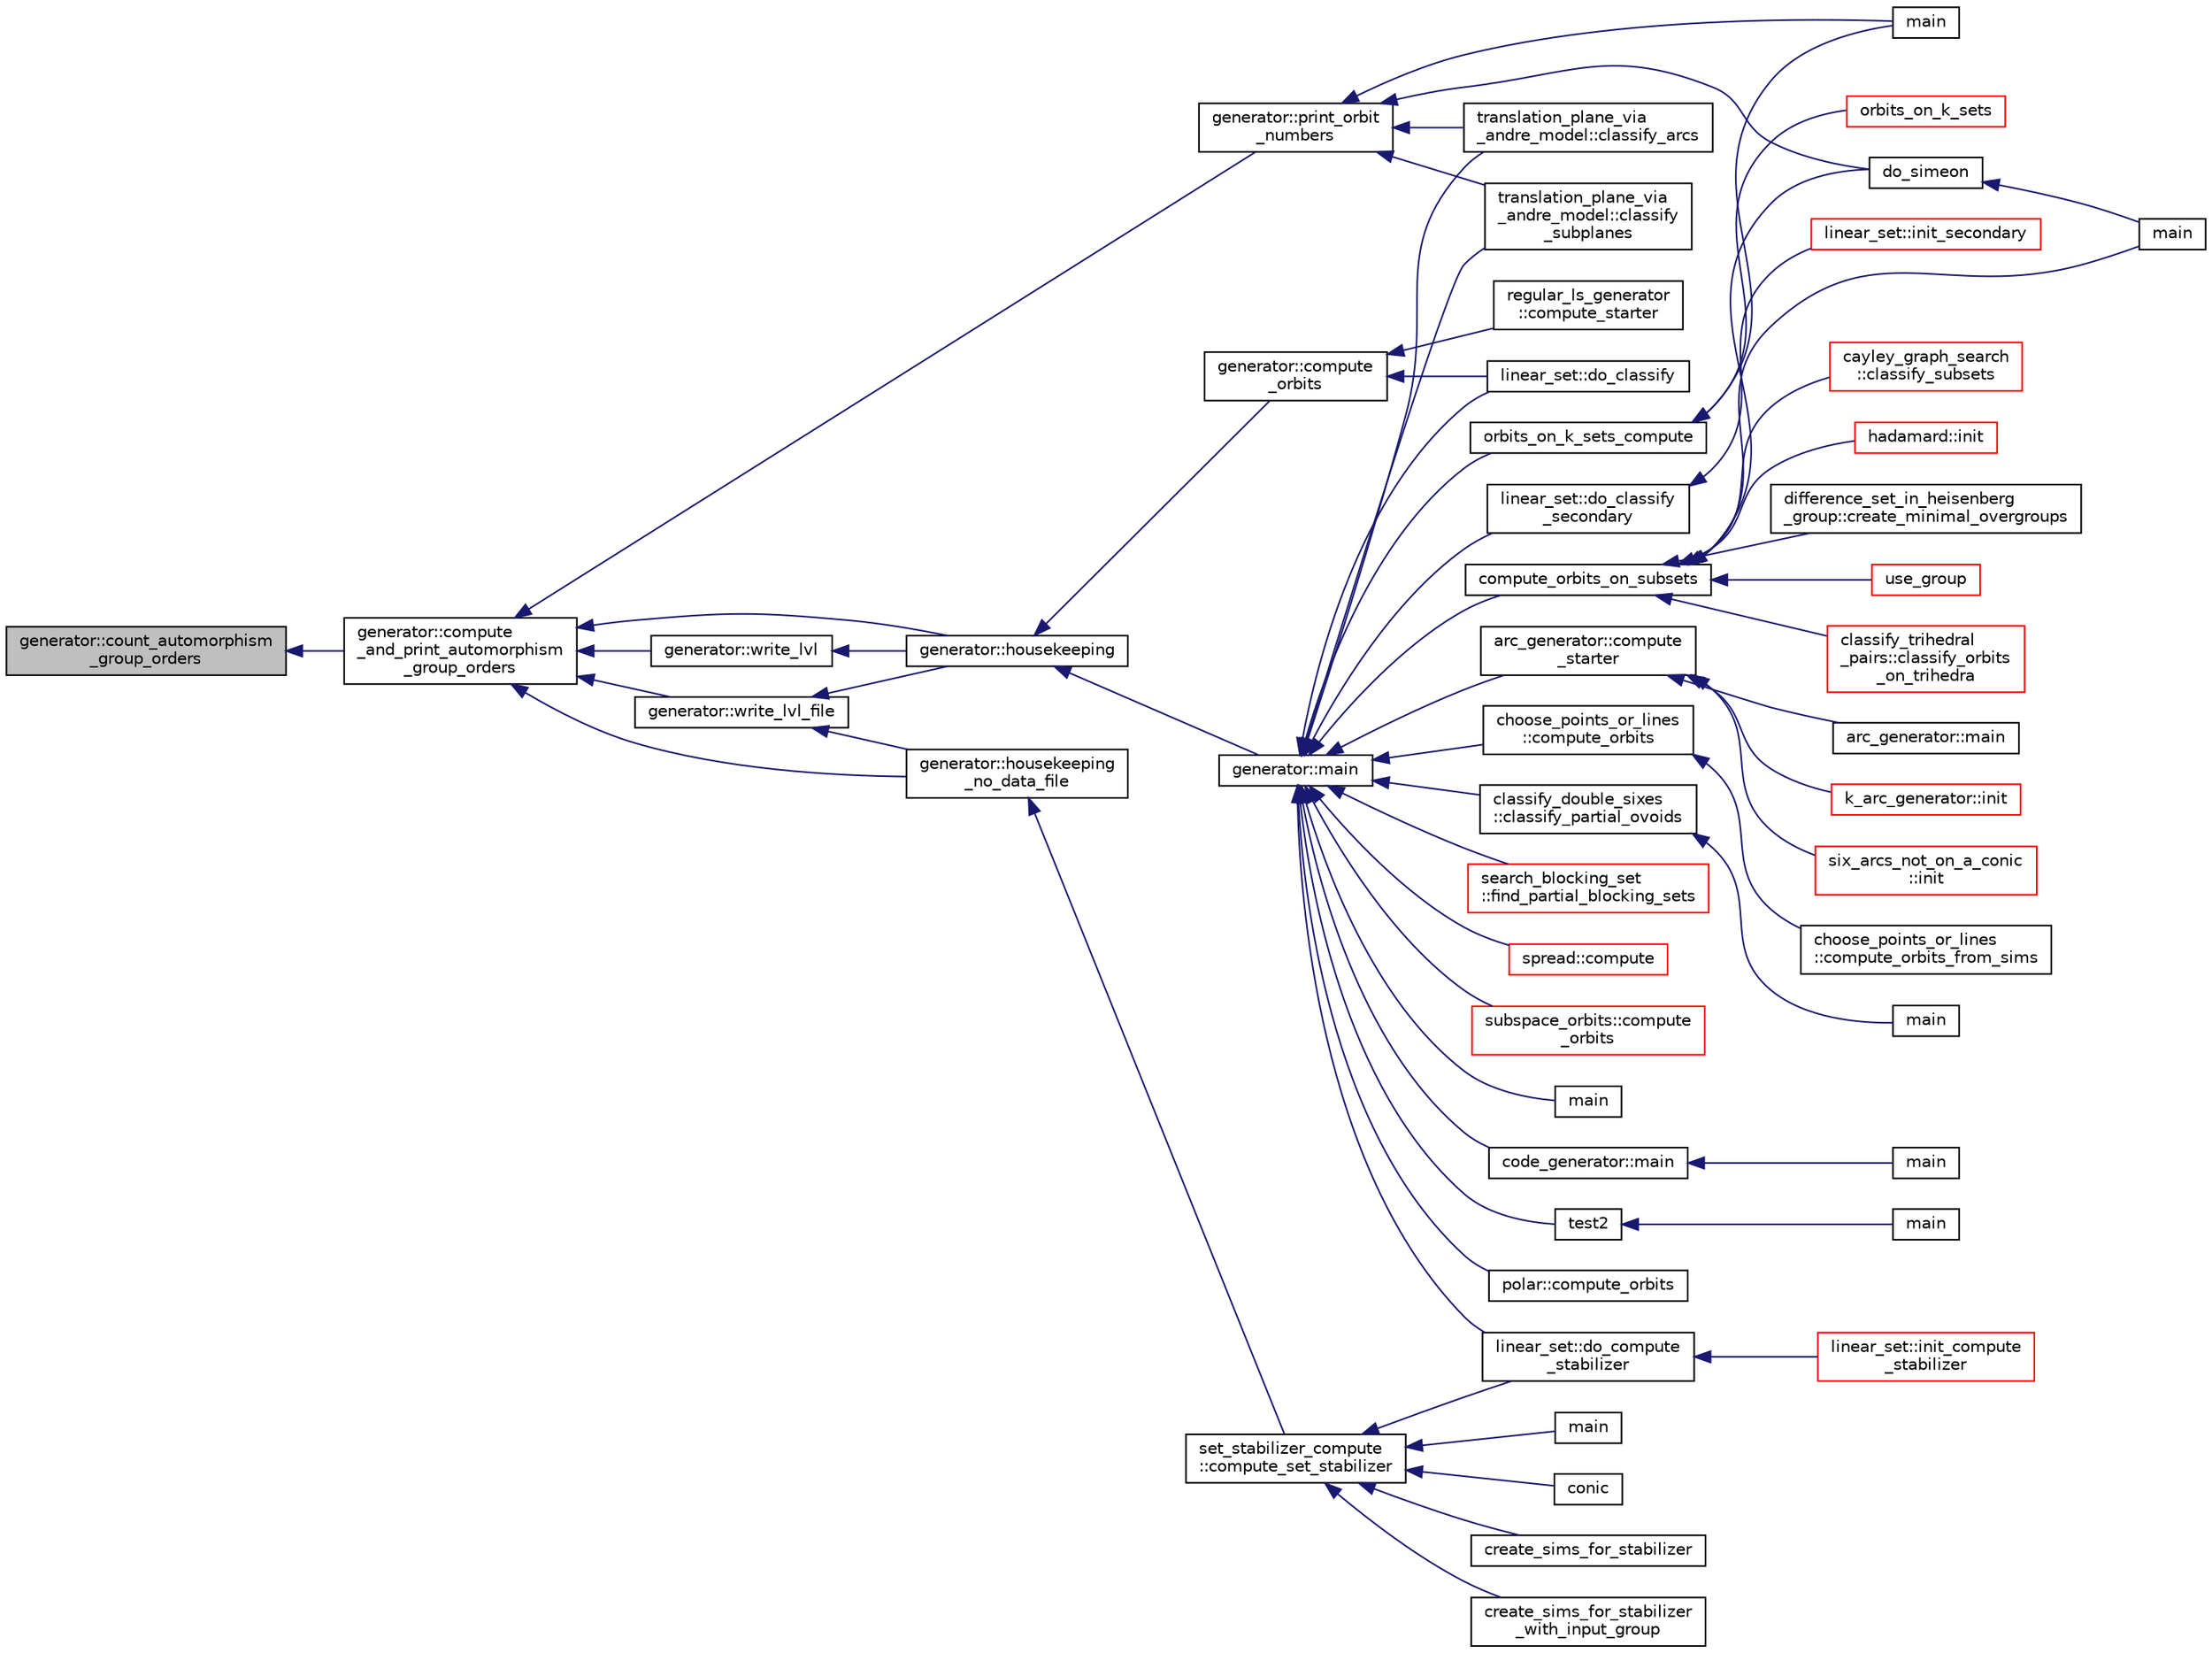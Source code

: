digraph "generator::count_automorphism_group_orders"
{
  edge [fontname="Helvetica",fontsize="10",labelfontname="Helvetica",labelfontsize="10"];
  node [fontname="Helvetica",fontsize="10",shape=record];
  rankdir="LR";
  Node2413 [label="generator::count_automorphism\l_group_orders",height=0.2,width=0.4,color="black", fillcolor="grey75", style="filled", fontcolor="black"];
  Node2413 -> Node2414 [dir="back",color="midnightblue",fontsize="10",style="solid",fontname="Helvetica"];
  Node2414 [label="generator::compute\l_and_print_automorphism\l_group_orders",height=0.2,width=0.4,color="black", fillcolor="white", style="filled",URL="$d7/d73/classgenerator.html#a97568500aaf76ce2d931cef80a25ee57"];
  Node2414 -> Node2415 [dir="back",color="midnightblue",fontsize="10",style="solid",fontname="Helvetica"];
  Node2415 [label="generator::print_orbit\l_numbers",height=0.2,width=0.4,color="black", fillcolor="white", style="filled",URL="$d7/d73/classgenerator.html#a9da74456f2e9b3dffb36ca05815bb3da"];
  Node2415 -> Node2416 [dir="back",color="midnightblue",fontsize="10",style="solid",fontname="Helvetica"];
  Node2416 [label="main",height=0.2,width=0.4,color="black", fillcolor="white", style="filled",URL="$d9/d5f/example__fano__plane_8_c.html#ae66f6b31b5ad750f1fe042a706a4e3d4"];
  Node2415 -> Node2417 [dir="back",color="midnightblue",fontsize="10",style="solid",fontname="Helvetica"];
  Node2417 [label="do_simeon",height=0.2,width=0.4,color="black", fillcolor="white", style="filled",URL="$d5/d13/simeon_8_c.html#a36cf3f9cb484fa44da7a7dfcbe9385d0"];
  Node2417 -> Node2418 [dir="back",color="midnightblue",fontsize="10",style="solid",fontname="Helvetica"];
  Node2418 [label="main",height=0.2,width=0.4,color="black", fillcolor="white", style="filled",URL="$d5/d13/simeon_8_c.html#ae66f6b31b5ad750f1fe042a706a4e3d4"];
  Node2415 -> Node2419 [dir="back",color="midnightblue",fontsize="10",style="solid",fontname="Helvetica"];
  Node2419 [label="translation_plane_via\l_andre_model::classify_arcs",height=0.2,width=0.4,color="black", fillcolor="white", style="filled",URL="$d1/dcc/classtranslation__plane__via__andre__model.html#ac8f002e812a8b152d41e806688601c5e"];
  Node2415 -> Node2420 [dir="back",color="midnightblue",fontsize="10",style="solid",fontname="Helvetica"];
  Node2420 [label="translation_plane_via\l_andre_model::classify\l_subplanes",height=0.2,width=0.4,color="black", fillcolor="white", style="filled",URL="$d1/dcc/classtranslation__plane__via__andre__model.html#a794fefa95f0a7f7b887133375988ee55"];
  Node2414 -> Node2421 [dir="back",color="midnightblue",fontsize="10",style="solid",fontname="Helvetica"];
  Node2421 [label="generator::housekeeping",height=0.2,width=0.4,color="black", fillcolor="white", style="filled",URL="$d7/d73/classgenerator.html#aaf2bd92e8f74eb9fbc3244a6dde6f78c"];
  Node2421 -> Node2422 [dir="back",color="midnightblue",fontsize="10",style="solid",fontname="Helvetica"];
  Node2422 [label="generator::compute\l_orbits",height=0.2,width=0.4,color="black", fillcolor="white", style="filled",URL="$d7/d73/classgenerator.html#a23989bc20ecaaed39c4119c758367f40"];
  Node2422 -> Node2423 [dir="back",color="midnightblue",fontsize="10",style="solid",fontname="Helvetica"];
  Node2423 [label="regular_ls_generator\l::compute_starter",height=0.2,width=0.4,color="black", fillcolor="white", style="filled",URL="$d2/dd8/classregular__ls__generator.html#aa38907741058694a73194b02ceb4a53d"];
  Node2422 -> Node2424 [dir="back",color="midnightblue",fontsize="10",style="solid",fontname="Helvetica"];
  Node2424 [label="linear_set::do_classify",height=0.2,width=0.4,color="black", fillcolor="white", style="filled",URL="$dd/d86/classlinear__set.html#a3eb2dbce7fa8b71901dfc12f288ddd0c"];
  Node2421 -> Node2425 [dir="back",color="midnightblue",fontsize="10",style="solid",fontname="Helvetica"];
  Node2425 [label="generator::main",height=0.2,width=0.4,color="black", fillcolor="white", style="filled",URL="$d7/d73/classgenerator.html#a01abff8e9f231bf0d82e2e8e0061f242"];
  Node2425 -> Node2426 [dir="back",color="midnightblue",fontsize="10",style="solid",fontname="Helvetica"];
  Node2426 [label="main",height=0.2,width=0.4,color="black", fillcolor="white", style="filled",URL="$d2/d11/codes_8h.html#a217dbf8b442f20279ea00b898af96f52"];
  Node2425 -> Node2427 [dir="back",color="midnightblue",fontsize="10",style="solid",fontname="Helvetica"];
  Node2427 [label="code_generator::main",height=0.2,width=0.4,color="black", fillcolor="white", style="filled",URL="$db/d37/classcode__generator.html#ab3cf3a306e4032c2b471ac95321c599f"];
  Node2427 -> Node2428 [dir="back",color="midnightblue",fontsize="10",style="solid",fontname="Helvetica"];
  Node2428 [label="main",height=0.2,width=0.4,color="black", fillcolor="white", style="filled",URL="$d4/d4f/codes_8_c.html#a217dbf8b442f20279ea00b898af96f52"];
  Node2425 -> Node2429 [dir="back",color="midnightblue",fontsize="10",style="solid",fontname="Helvetica"];
  Node2429 [label="test2",height=0.2,width=0.4,color="black", fillcolor="white", style="filled",URL="$d9/db0/factor__space_8_c.html#a39d73a812e5fd8f1bc111e948368cb10"];
  Node2429 -> Node2430 [dir="back",color="midnightblue",fontsize="10",style="solid",fontname="Helvetica"];
  Node2430 [label="main",height=0.2,width=0.4,color="black", fillcolor="white", style="filled",URL="$d9/db0/factor__space_8_c.html#a3c04138a5bfe5d72780bb7e82a18e627"];
  Node2425 -> Node2431 [dir="back",color="midnightblue",fontsize="10",style="solid",fontname="Helvetica"];
  Node2431 [label="polar::compute_orbits",height=0.2,width=0.4,color="black", fillcolor="white", style="filled",URL="$da/d1c/classpolar.html#ac4c3c4f95d14c74ff4a3ec3f3479a1da"];
  Node2425 -> Node2424 [dir="back",color="midnightblue",fontsize="10",style="solid",fontname="Helvetica"];
  Node2425 -> Node2432 [dir="back",color="midnightblue",fontsize="10",style="solid",fontname="Helvetica"];
  Node2432 [label="linear_set::do_classify\l_secondary",height=0.2,width=0.4,color="black", fillcolor="white", style="filled",URL="$dd/d86/classlinear__set.html#a47eb7f9995f3343abd3bdfbf9a9a9162"];
  Node2432 -> Node2433 [dir="back",color="midnightblue",fontsize="10",style="solid",fontname="Helvetica"];
  Node2433 [label="linear_set::init_secondary",height=0.2,width=0.4,color="red", fillcolor="white", style="filled",URL="$dd/d86/classlinear__set.html#a7bf8cd7805559b5762921687a7c1ed97"];
  Node2425 -> Node2435 [dir="back",color="midnightblue",fontsize="10",style="solid",fontname="Helvetica"];
  Node2435 [label="linear_set::do_compute\l_stabilizer",height=0.2,width=0.4,color="black", fillcolor="white", style="filled",URL="$dd/d86/classlinear__set.html#ae8f58ded28fb5370f4459cca42b7463b"];
  Node2435 -> Node2436 [dir="back",color="midnightblue",fontsize="10",style="solid",fontname="Helvetica"];
  Node2436 [label="linear_set::init_compute\l_stabilizer",height=0.2,width=0.4,color="red", fillcolor="white", style="filled",URL="$dd/d86/classlinear__set.html#a0cc3eaec1896fdc977b62e94623b055b"];
  Node2425 -> Node2438 [dir="back",color="midnightblue",fontsize="10",style="solid",fontname="Helvetica"];
  Node2438 [label="compute_orbits_on_subsets",height=0.2,width=0.4,color="black", fillcolor="white", style="filled",URL="$d3/d35/snakes__and__ladders__global_8_c.html#af33697aede0480110b1227f727252637"];
  Node2438 -> Node2439 [dir="back",color="midnightblue",fontsize="10",style="solid",fontname="Helvetica"];
  Node2439 [label="cayley_graph_search\l::classify_subsets",height=0.2,width=0.4,color="red", fillcolor="white", style="filled",URL="$de/dae/classcayley__graph__search.html#a4cf8a90752e018a281481ac80ad52c4b"];
  Node2438 -> Node2442 [dir="back",color="midnightblue",fontsize="10",style="solid",fontname="Helvetica"];
  Node2442 [label="hadamard::init",height=0.2,width=0.4,color="red", fillcolor="white", style="filled",URL="$d7/dbb/classhadamard.html#a16af359850b8bdd0d2a73e260d496c33"];
  Node2438 -> Node2444 [dir="back",color="midnightblue",fontsize="10",style="solid",fontname="Helvetica"];
  Node2444 [label="difference_set_in_heisenberg\l_group::create_minimal_overgroups",height=0.2,width=0.4,color="black", fillcolor="white", style="filled",URL="$de/d8a/classdifference__set__in__heisenberg__group.html#a9bde5ad5da3ebaebf98fbfd3e8110b79"];
  Node2438 -> Node2418 [dir="back",color="midnightblue",fontsize="10",style="solid",fontname="Helvetica"];
  Node2438 -> Node2417 [dir="back",color="midnightblue",fontsize="10",style="solid",fontname="Helvetica"];
  Node2438 -> Node2445 [dir="back",color="midnightblue",fontsize="10",style="solid",fontname="Helvetica"];
  Node2445 [label="use_group",height=0.2,width=0.4,color="red", fillcolor="white", style="filled",URL="$d9/d9f/all__cliques_8_c.html#aba62531e97173264c39afe2c7857af31"];
  Node2438 -> Node2447 [dir="back",color="midnightblue",fontsize="10",style="solid",fontname="Helvetica"];
  Node2447 [label="classify_trihedral\l_pairs::classify_orbits\l_on_trihedra",height=0.2,width=0.4,color="red", fillcolor="white", style="filled",URL="$d1/d21/classclassify__trihedral__pairs.html#a99625621bfba4bb65b3d60304b306539"];
  Node2425 -> Node2454 [dir="back",color="midnightblue",fontsize="10",style="solid",fontname="Helvetica"];
  Node2454 [label="orbits_on_k_sets_compute",height=0.2,width=0.4,color="black", fillcolor="white", style="filled",URL="$d3/d35/snakes__and__ladders__global_8_c.html#a96743526b15703539d544499276aaa71"];
  Node2454 -> Node2416 [dir="back",color="midnightblue",fontsize="10",style="solid",fontname="Helvetica"];
  Node2454 -> Node2455 [dir="back",color="midnightblue",fontsize="10",style="solid",fontname="Helvetica"];
  Node2455 [label="orbits_on_k_sets",height=0.2,width=0.4,color="red", fillcolor="white", style="filled",URL="$d3/d35/snakes__and__ladders__global_8_c.html#afe3d79116aa8b4d1a93d444a3a979b6e"];
  Node2425 -> Node2464 [dir="back",color="midnightblue",fontsize="10",style="solid",fontname="Helvetica"];
  Node2464 [label="arc_generator::compute\l_starter",height=0.2,width=0.4,color="black", fillcolor="white", style="filled",URL="$d4/d21/classarc__generator.html#aad1dcec3a1c302e743d574bd1ac857d9"];
  Node2464 -> Node2463 [dir="back",color="midnightblue",fontsize="10",style="solid",fontname="Helvetica"];
  Node2463 [label="arc_generator::main",height=0.2,width=0.4,color="black", fillcolor="white", style="filled",URL="$d4/d21/classarc__generator.html#ad80140b51b165dad1fe6ab232be7829a"];
  Node2464 -> Node2465 [dir="back",color="midnightblue",fontsize="10",style="solid",fontname="Helvetica"];
  Node2465 [label="k_arc_generator::init",height=0.2,width=0.4,color="red", fillcolor="white", style="filled",URL="$d6/dd8/classk__arc__generator.html#a6036d9f52ede9f8ca681505626b5361d"];
  Node2464 -> Node2467 [dir="back",color="midnightblue",fontsize="10",style="solid",fontname="Helvetica"];
  Node2467 [label="six_arcs_not_on_a_conic\l::init",height=0.2,width=0.4,color="red", fillcolor="white", style="filled",URL="$d8/de6/classsix__arcs__not__on__a__conic.html#a7a4d5cf8a098488729934cfa8a70944a"];
  Node2425 -> Node2469 [dir="back",color="midnightblue",fontsize="10",style="solid",fontname="Helvetica"];
  Node2469 [label="choose_points_or_lines\l::compute_orbits",height=0.2,width=0.4,color="black", fillcolor="white", style="filled",URL="$d6/d75/classchoose__points__or__lines.html#adc353e2d41dc8a39563322c8cdd85f61"];
  Node2469 -> Node2470 [dir="back",color="midnightblue",fontsize="10",style="solid",fontname="Helvetica"];
  Node2470 [label="choose_points_or_lines\l::compute_orbits_from_sims",height=0.2,width=0.4,color="black", fillcolor="white", style="filled",URL="$d6/d75/classchoose__points__or__lines.html#a4fcac2dadf459d7c75187a00a4bd64aa"];
  Node2425 -> Node2471 [dir="back",color="midnightblue",fontsize="10",style="solid",fontname="Helvetica"];
  Node2471 [label="classify_double_sixes\l::classify_partial_ovoids",height=0.2,width=0.4,color="black", fillcolor="white", style="filled",URL="$dd/d23/classclassify__double__sixes.html#a2253fca143a0e8a3e39655eb05668ae9"];
  Node2471 -> Node2472 [dir="back",color="midnightblue",fontsize="10",style="solid",fontname="Helvetica"];
  Node2472 [label="main",height=0.2,width=0.4,color="black", fillcolor="white", style="filled",URL="$df/df8/surface__classify_8_c.html#a217dbf8b442f20279ea00b898af96f52"];
  Node2425 -> Node2473 [dir="back",color="midnightblue",fontsize="10",style="solid",fontname="Helvetica"];
  Node2473 [label="search_blocking_set\l::find_partial_blocking_sets",height=0.2,width=0.4,color="red", fillcolor="white", style="filled",URL="$dc/d36/classsearch__blocking__set.html#ad3fdb3d356db75a02c406bc9d4e9e9b6"];
  Node2425 -> Node2475 [dir="back",color="midnightblue",fontsize="10",style="solid",fontname="Helvetica"];
  Node2475 [label="spread::compute",height=0.2,width=0.4,color="red", fillcolor="white", style="filled",URL="$da/dc1/classspread.html#a9674466d3e03b8dad79882299c638a21"];
  Node2425 -> Node2419 [dir="back",color="midnightblue",fontsize="10",style="solid",fontname="Helvetica"];
  Node2425 -> Node2420 [dir="back",color="midnightblue",fontsize="10",style="solid",fontname="Helvetica"];
  Node2425 -> Node2477 [dir="back",color="midnightblue",fontsize="10",style="solid",fontname="Helvetica"];
  Node2477 [label="subspace_orbits::compute\l_orbits",height=0.2,width=0.4,color="red", fillcolor="white", style="filled",URL="$d2/d9f/classsubspace__orbits.html#a2778f8d49cde1675de1ef6acfe180b63"];
  Node2414 -> Node2479 [dir="back",color="midnightblue",fontsize="10",style="solid",fontname="Helvetica"];
  Node2479 [label="generator::housekeeping\l_no_data_file",height=0.2,width=0.4,color="black", fillcolor="white", style="filled",URL="$d7/d73/classgenerator.html#a6c09d8dc65abd5c79f3310e8293a56d8"];
  Node2479 -> Node2480 [dir="back",color="midnightblue",fontsize="10",style="solid",fontname="Helvetica"];
  Node2480 [label="set_stabilizer_compute\l::compute_set_stabilizer",height=0.2,width=0.4,color="black", fillcolor="white", style="filled",URL="$d8/dc6/classset__stabilizer__compute.html#ad4f92074322e98c7cd0ed5d4f8486b76"];
  Node2480 -> Node2481 [dir="back",color="midnightblue",fontsize="10",style="solid",fontname="Helvetica"];
  Node2481 [label="main",height=0.2,width=0.4,color="black", fillcolor="white", style="filled",URL="$db/d67/test__hyperoval_8_c.html#a3c04138a5bfe5d72780bb7e82a18e627"];
  Node2480 -> Node2482 [dir="back",color="midnightblue",fontsize="10",style="solid",fontname="Helvetica"];
  Node2482 [label="conic",height=0.2,width=0.4,color="black", fillcolor="white", style="filled",URL="$d4/de8/conic_8_c.html#a96def9474b981a9d5831a9b48d85d652"];
  Node2480 -> Node2435 [dir="back",color="midnightblue",fontsize="10",style="solid",fontname="Helvetica"];
  Node2480 -> Node2483 [dir="back",color="midnightblue",fontsize="10",style="solid",fontname="Helvetica"];
  Node2483 [label="create_sims_for_stabilizer",height=0.2,width=0.4,color="black", fillcolor="white", style="filled",URL="$d0/d76/tl__algebra__and__number__theory_8h.html#af2c67d225072549409be710ac3cd30f8"];
  Node2480 -> Node2484 [dir="back",color="midnightblue",fontsize="10",style="solid",fontname="Helvetica"];
  Node2484 [label="create_sims_for_stabilizer\l_with_input_group",height=0.2,width=0.4,color="black", fillcolor="white", style="filled",URL="$d0/d76/tl__algebra__and__number__theory_8h.html#af5482567a8d6ba5c2fe593bf6f7f9a0f"];
  Node2414 -> Node2485 [dir="back",color="midnightblue",fontsize="10",style="solid",fontname="Helvetica"];
  Node2485 [label="generator::write_lvl_file",height=0.2,width=0.4,color="black", fillcolor="white", style="filled",URL="$d7/d73/classgenerator.html#a3d343cf5a5831b03d1bda3d89b1dd935"];
  Node2485 -> Node2421 [dir="back",color="midnightblue",fontsize="10",style="solid",fontname="Helvetica"];
  Node2485 -> Node2479 [dir="back",color="midnightblue",fontsize="10",style="solid",fontname="Helvetica"];
  Node2414 -> Node2486 [dir="back",color="midnightblue",fontsize="10",style="solid",fontname="Helvetica"];
  Node2486 [label="generator::write_lvl",height=0.2,width=0.4,color="black", fillcolor="white", style="filled",URL="$d7/d73/classgenerator.html#a4427cbf38ba677033cea15f1ca62cce0"];
  Node2486 -> Node2421 [dir="back",color="midnightblue",fontsize="10",style="solid",fontname="Helvetica"];
}
